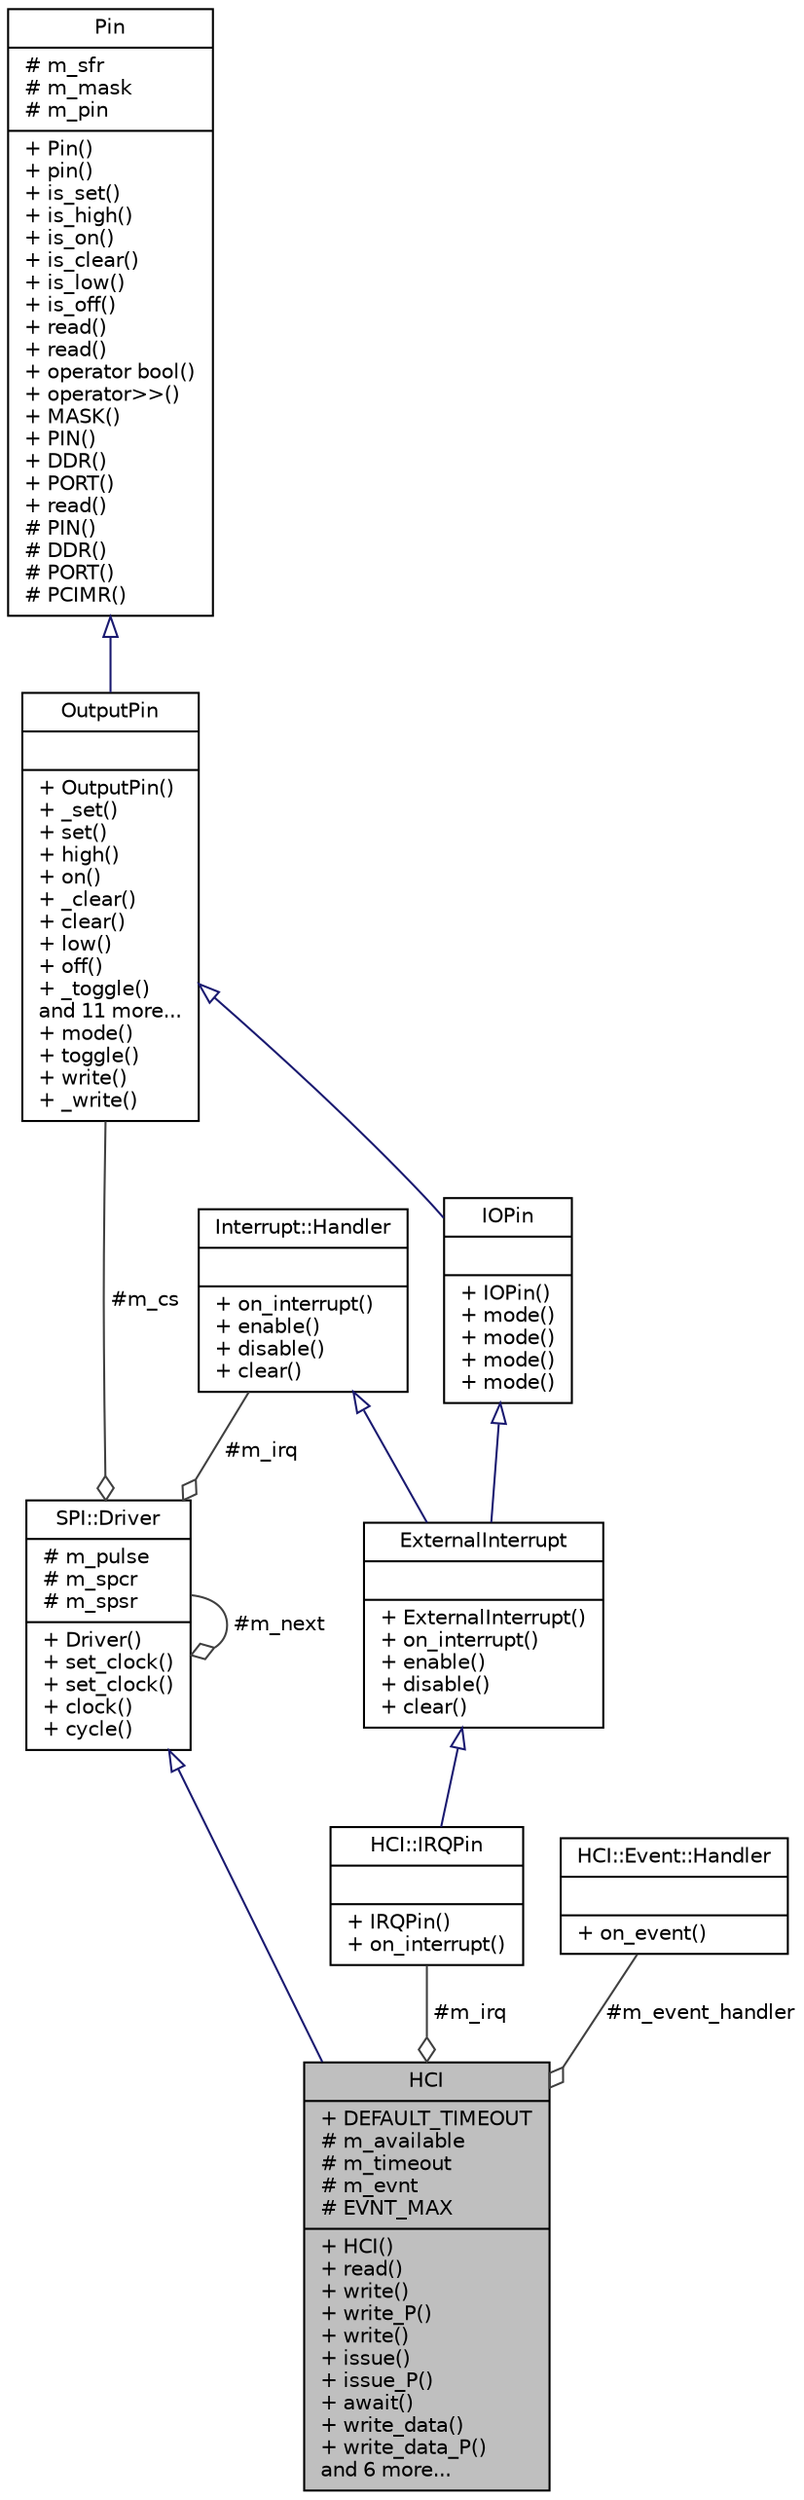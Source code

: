 digraph "HCI"
{
  edge [fontname="Helvetica",fontsize="10",labelfontname="Helvetica",labelfontsize="10"];
  node [fontname="Helvetica",fontsize="10",shape=record];
  Node1 [label="{HCI\n|+ DEFAULT_TIMEOUT\l# m_available\l# m_timeout\l# m_evnt\l# EVNT_MAX\l|+ HCI()\l+ read()\l+ write()\l+ write_P()\l+ write()\l+ issue()\l+ issue_P()\l+ await()\l+ write_data()\l+ write_data_P()\land 6 more...\l}",height=0.2,width=0.4,color="black", fillcolor="grey75", style="filled", fontcolor="black"];
  Node2 -> Node1 [dir="back",color="midnightblue",fontsize="10",style="solid",arrowtail="onormal",fontname="Helvetica"];
  Node2 [label="{SPI::Driver\n|# m_pulse\l# m_spcr\l# m_spsr\l|+ Driver()\l+ set_clock()\l+ set_clock()\l+ clock()\l+ cycle()\l}",height=0.2,width=0.4,color="black", fillcolor="white", style="filled",URL="$dc/dd2/classSPI_1_1Driver.html"];
  Node3 -> Node2 [color="grey25",fontsize="10",style="solid",label=" #m_cs" ,arrowhead="odiamond",fontname="Helvetica"];
  Node3 [label="{OutputPin\n||+ OutputPin()\l+ _set()\l+ set()\l+ high()\l+ on()\l+ _clear()\l+ clear()\l+ low()\l+ off()\l+ _toggle()\land 11 more...\l+ mode()\l+ toggle()\l+ write()\l+ _write()\l}",height=0.2,width=0.4,color="black", fillcolor="white", style="filled",URL="$d2/d86/classOutputPin.html"];
  Node4 -> Node3 [dir="back",color="midnightblue",fontsize="10",style="solid",arrowtail="onormal",fontname="Helvetica"];
  Node4 [label="{Pin\n|# m_sfr\l# m_mask\l# m_pin\l|+ Pin()\l+ pin()\l+ is_set()\l+ is_high()\l+ is_on()\l+ is_clear()\l+ is_low()\l+ is_off()\l+ read()\l+ read()\l+ operator bool()\l+ operator\>\>()\l+ MASK()\l+ PIN()\l+ DDR()\l+ PORT()\l+ read()\l# PIN()\l# DDR()\l# PORT()\l# PCIMR()\l}",height=0.2,width=0.4,color="black", fillcolor="white", style="filled",URL="$da/da0/classPin.html"];
  Node2 -> Node2 [color="grey25",fontsize="10",style="solid",label=" #m_next" ,arrowhead="odiamond",fontname="Helvetica"];
  Node5 -> Node2 [color="grey25",fontsize="10",style="solid",label=" #m_irq" ,arrowhead="odiamond",fontname="Helvetica"];
  Node5 [label="{Interrupt::Handler\n||+ on_interrupt()\l+ enable()\l+ disable()\l+ clear()\l}",height=0.2,width=0.4,color="black", fillcolor="white", style="filled",URL="$d9/df8/classInterrupt_1_1Handler.html"];
  Node6 -> Node1 [color="grey25",fontsize="10",style="solid",label=" #m_irq" ,arrowhead="odiamond",fontname="Helvetica"];
  Node6 [label="{HCI::IRQPin\n||+ IRQPin()\l+ on_interrupt()\l}",height=0.2,width=0.4,color="black", fillcolor="white", style="filled",URL="$d3/def/classHCI_1_1IRQPin.html"];
  Node7 -> Node6 [dir="back",color="midnightblue",fontsize="10",style="solid",arrowtail="onormal",fontname="Helvetica"];
  Node7 [label="{ExternalInterrupt\n||+ ExternalInterrupt()\l+ on_interrupt()\l+ enable()\l+ disable()\l+ clear()\l}",height=0.2,width=0.4,color="black", fillcolor="white", style="filled",URL="$d5/db6/classExternalInterrupt.html"];
  Node8 -> Node7 [dir="back",color="midnightblue",fontsize="10",style="solid",arrowtail="onormal",fontname="Helvetica"];
  Node8 [label="{IOPin\n||+ IOPin()\l+ mode()\l+ mode()\l+ mode()\l+ mode()\l}",height=0.2,width=0.4,color="black", fillcolor="white", style="filled",URL="$dd/d21/classIOPin.html"];
  Node3 -> Node8 [dir="back",color="midnightblue",fontsize="10",style="solid",arrowtail="onormal",fontname="Helvetica"];
  Node5 -> Node7 [dir="back",color="midnightblue",fontsize="10",style="solid",arrowtail="onormal",fontname="Helvetica"];
  Node9 -> Node1 [color="grey25",fontsize="10",style="solid",label=" #m_event_handler" ,arrowhead="odiamond",fontname="Helvetica"];
  Node9 [label="{HCI::Event::Handler\n||+ on_event()\l}",height=0.2,width=0.4,color="black", fillcolor="white", style="filled",URL="$dd/de2/classHCI_1_1Event_1_1Handler.html"];
}
